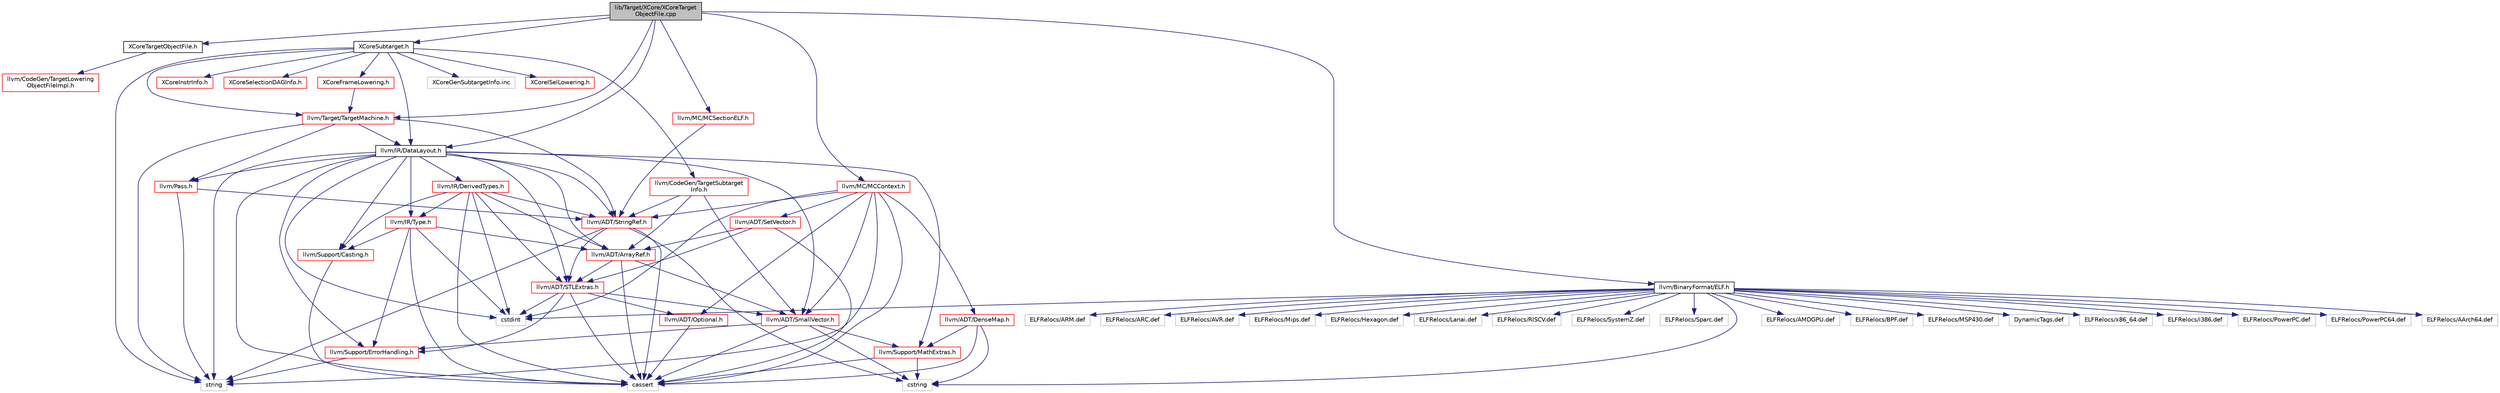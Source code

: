digraph "lib/Target/XCore/XCoreTargetObjectFile.cpp"
{
 // LATEX_PDF_SIZE
  bgcolor="transparent";
  edge [fontname="Helvetica",fontsize="10",labelfontname="Helvetica",labelfontsize="10"];
  node [fontname="Helvetica",fontsize="10",shape="box"];
  Node1 [label="lib/Target/XCore/XCoreTarget\lObjectFile.cpp",height=0.2,width=0.4,color="black", fillcolor="grey75", style="filled", fontcolor="black",tooltip=" "];
  Node1 -> Node2 [color="midnightblue",fontsize="10",style="solid",fontname="Helvetica"];
  Node2 [label="XCoreTargetObjectFile.h",height=0.2,width=0.4,color="black",URL="$XCoreTargetObjectFile_8h.html",tooltip=" "];
  Node2 -> Node3 [color="midnightblue",fontsize="10",style="solid",fontname="Helvetica"];
  Node3 [label="llvm/CodeGen/TargetLowering\lObjectFileImpl.h",height=0.2,width=0.4,color="red",URL="$TargetLoweringObjectFileImpl_8h.html",tooltip=" "];
  Node1 -> Node143 [color="midnightblue",fontsize="10",style="solid",fontname="Helvetica"];
  Node143 [label="XCoreSubtarget.h",height=0.2,width=0.4,color="black",URL="$XCoreSubtarget_8h.html",tooltip=" "];
  Node143 -> Node144 [color="midnightblue",fontsize="10",style="solid",fontname="Helvetica"];
  Node144 [label="XCoreFrameLowering.h",height=0.2,width=0.4,color="red",URL="$XCoreFrameLowering_8h.html",tooltip=" "];
  Node144 -> Node202 [color="midnightblue",fontsize="10",style="solid",fontname="Helvetica"];
  Node202 [label="llvm/Target/TargetMachine.h",height=0.2,width=0.4,color="red",URL="$llvm_2Target_2TargetMachine_8h.html",tooltip=" "];
  Node202 -> Node46 [color="midnightblue",fontsize="10",style="solid",fontname="Helvetica"];
  Node46 [label="llvm/ADT/StringRef.h",height=0.2,width=0.4,color="red",URL="$StringRef_8h.html",tooltip=" "];
  Node46 -> Node22 [color="midnightblue",fontsize="10",style="solid",fontname="Helvetica"];
  Node22 [label="llvm/ADT/STLExtras.h",height=0.2,width=0.4,color="red",URL="$STLExtras_8h.html",tooltip=" "];
  Node22 -> Node11 [color="midnightblue",fontsize="10",style="solid",fontname="Helvetica"];
  Node11 [label="llvm/ADT/Optional.h",height=0.2,width=0.4,color="red",URL="$Optional_8h.html",tooltip=" "];
  Node11 -> Node20 [color="midnightblue",fontsize="10",style="solid",fontname="Helvetica"];
  Node20 [label="cassert",height=0.2,width=0.4,color="grey75",tooltip=" "];
  Node22 -> Node23 [color="midnightblue",fontsize="10",style="solid",fontname="Helvetica"];
  Node23 [label="llvm/ADT/SmallVector.h",height=0.2,width=0.4,color="red",URL="$SmallVector_8h.html",tooltip=" "];
  Node23 -> Node28 [color="midnightblue",fontsize="10",style="solid",fontname="Helvetica"];
  Node28 [label="llvm/Support/MathExtras.h",height=0.2,width=0.4,color="red",URL="$MathExtras_8h.html",tooltip=" "];
  Node28 -> Node20 [color="midnightblue",fontsize="10",style="solid",fontname="Helvetica"];
  Node28 -> Node33 [color="midnightblue",fontsize="10",style="solid",fontname="Helvetica"];
  Node33 [label="cstring",height=0.2,width=0.4,color="grey75",tooltip=" "];
  Node23 -> Node36 [color="midnightblue",fontsize="10",style="solid",fontname="Helvetica"];
  Node36 [label="llvm/Support/ErrorHandling.h",height=0.2,width=0.4,color="red",URL="$llvm_2Support_2ErrorHandling_8h.html",tooltip=" "];
  Node36 -> Node37 [color="midnightblue",fontsize="10",style="solid",fontname="Helvetica"];
  Node37 [label="string",height=0.2,width=0.4,color="grey75",tooltip=" "];
  Node23 -> Node20 [color="midnightblue",fontsize="10",style="solid",fontname="Helvetica"];
  Node23 -> Node33 [color="midnightblue",fontsize="10",style="solid",fontname="Helvetica"];
  Node22 -> Node36 [color="midnightblue",fontsize="10",style="solid",fontname="Helvetica"];
  Node22 -> Node20 [color="midnightblue",fontsize="10",style="solid",fontname="Helvetica"];
  Node22 -> Node42 [color="midnightblue",fontsize="10",style="solid",fontname="Helvetica"];
  Node42 [label="cstdint",height=0.2,width=0.4,color="grey75",tooltip=" "];
  Node46 -> Node20 [color="midnightblue",fontsize="10",style="solid",fontname="Helvetica"];
  Node46 -> Node33 [color="midnightblue",fontsize="10",style="solid",fontname="Helvetica"];
  Node46 -> Node37 [color="midnightblue",fontsize="10",style="solid",fontname="Helvetica"];
  Node202 -> Node64 [color="midnightblue",fontsize="10",style="solid",fontname="Helvetica"];
  Node64 [label="llvm/IR/DataLayout.h",height=0.2,width=0.4,color="black",URL="$DataLayout_8h.html",tooltip=" "];
  Node64 -> Node51 [color="midnightblue",fontsize="10",style="solid",fontname="Helvetica"];
  Node51 [label="llvm/ADT/ArrayRef.h",height=0.2,width=0.4,color="red",URL="$ArrayRef_8h.html",tooltip=" "];
  Node51 -> Node23 [color="midnightblue",fontsize="10",style="solid",fontname="Helvetica"];
  Node51 -> Node22 [color="midnightblue",fontsize="10",style="solid",fontname="Helvetica"];
  Node51 -> Node20 [color="midnightblue",fontsize="10",style="solid",fontname="Helvetica"];
  Node64 -> Node22 [color="midnightblue",fontsize="10",style="solid",fontname="Helvetica"];
  Node64 -> Node23 [color="midnightblue",fontsize="10",style="solid",fontname="Helvetica"];
  Node64 -> Node46 [color="midnightblue",fontsize="10",style="solid",fontname="Helvetica"];
  Node64 -> Node65 [color="midnightblue",fontsize="10",style="solid",fontname="Helvetica"];
  Node65 [label="llvm/IR/DerivedTypes.h",height=0.2,width=0.4,color="red",URL="$DerivedTypes_8h.html",tooltip=" "];
  Node65 -> Node51 [color="midnightblue",fontsize="10",style="solid",fontname="Helvetica"];
  Node65 -> Node22 [color="midnightblue",fontsize="10",style="solid",fontname="Helvetica"];
  Node65 -> Node46 [color="midnightblue",fontsize="10",style="solid",fontname="Helvetica"];
  Node65 -> Node66 [color="midnightblue",fontsize="10",style="solid",fontname="Helvetica"];
  Node66 [label="llvm/IR/Type.h",height=0.2,width=0.4,color="red",URL="$Type_8h.html",tooltip=" "];
  Node66 -> Node51 [color="midnightblue",fontsize="10",style="solid",fontname="Helvetica"];
  Node66 -> Node63 [color="midnightblue",fontsize="10",style="solid",fontname="Helvetica"];
  Node63 [label="llvm/Support/Casting.h",height=0.2,width=0.4,color="red",URL="$Casting_8h.html",tooltip=" "];
  Node63 -> Node20 [color="midnightblue",fontsize="10",style="solid",fontname="Helvetica"];
  Node66 -> Node36 [color="midnightblue",fontsize="10",style="solid",fontname="Helvetica"];
  Node66 -> Node20 [color="midnightblue",fontsize="10",style="solid",fontname="Helvetica"];
  Node66 -> Node42 [color="midnightblue",fontsize="10",style="solid",fontname="Helvetica"];
  Node65 -> Node63 [color="midnightblue",fontsize="10",style="solid",fontname="Helvetica"];
  Node65 -> Node20 [color="midnightblue",fontsize="10",style="solid",fontname="Helvetica"];
  Node65 -> Node42 [color="midnightblue",fontsize="10",style="solid",fontname="Helvetica"];
  Node64 -> Node66 [color="midnightblue",fontsize="10",style="solid",fontname="Helvetica"];
  Node64 -> Node73 [color="midnightblue",fontsize="10",style="solid",fontname="Helvetica"];
  Node73 [label="llvm/Pass.h",height=0.2,width=0.4,color="red",URL="$Pass_8h.html",tooltip=" "];
  Node73 -> Node46 [color="midnightblue",fontsize="10",style="solid",fontname="Helvetica"];
  Node73 -> Node37 [color="midnightblue",fontsize="10",style="solid",fontname="Helvetica"];
  Node64 -> Node63 [color="midnightblue",fontsize="10",style="solid",fontname="Helvetica"];
  Node64 -> Node36 [color="midnightblue",fontsize="10",style="solid",fontname="Helvetica"];
  Node64 -> Node28 [color="midnightblue",fontsize="10",style="solid",fontname="Helvetica"];
  Node64 -> Node20 [color="midnightblue",fontsize="10",style="solid",fontname="Helvetica"];
  Node64 -> Node42 [color="midnightblue",fontsize="10",style="solid",fontname="Helvetica"];
  Node64 -> Node37 [color="midnightblue",fontsize="10",style="solid",fontname="Helvetica"];
  Node202 -> Node73 [color="midnightblue",fontsize="10",style="solid",fontname="Helvetica"];
  Node202 -> Node37 [color="midnightblue",fontsize="10",style="solid",fontname="Helvetica"];
  Node143 -> Node205 [color="midnightblue",fontsize="10",style="solid",fontname="Helvetica"];
  Node205 [label="XCoreISelLowering.h",height=0.2,width=0.4,color="red",URL="$XCoreISelLowering_8h.html",tooltip=" "];
  Node143 -> Node241 [color="midnightblue",fontsize="10",style="solid",fontname="Helvetica"];
  Node241 [label="XCoreInstrInfo.h",height=0.2,width=0.4,color="red",URL="$XCoreInstrInfo_8h.html",tooltip=" "];
  Node143 -> Node268 [color="midnightblue",fontsize="10",style="solid",fontname="Helvetica"];
  Node268 [label="XCoreSelectionDAGInfo.h",height=0.2,width=0.4,color="red",URL="$XCoreSelectionDAGInfo_8h.html",tooltip=" "];
  Node143 -> Node250 [color="midnightblue",fontsize="10",style="solid",fontname="Helvetica"];
  Node250 [label="llvm/CodeGen/TargetSubtarget\lInfo.h",height=0.2,width=0.4,color="red",URL="$TargetSubtargetInfo_8h.html",tooltip=" "];
  Node250 -> Node51 [color="midnightblue",fontsize="10",style="solid",fontname="Helvetica"];
  Node250 -> Node23 [color="midnightblue",fontsize="10",style="solid",fontname="Helvetica"];
  Node250 -> Node46 [color="midnightblue",fontsize="10",style="solid",fontname="Helvetica"];
  Node143 -> Node64 [color="midnightblue",fontsize="10",style="solid",fontname="Helvetica"];
  Node143 -> Node202 [color="midnightblue",fontsize="10",style="solid",fontname="Helvetica"];
  Node143 -> Node37 [color="midnightblue",fontsize="10",style="solid",fontname="Helvetica"];
  Node143 -> Node210 [color="midnightblue",fontsize="10",style="solid",fontname="Helvetica"];
  Node210 [label="XCoreGenSubtargetInfo.inc",height=0.2,width=0.4,color="grey75",tooltip=" "];
  Node1 -> Node270 [color="midnightblue",fontsize="10",style="solid",fontname="Helvetica"];
  Node270 [label="llvm/BinaryFormat/ELF.h",height=0.2,width=0.4,color="black",URL="$BinaryFormat_2ELF_8h.html",tooltip=" "];
  Node270 -> Node42 [color="midnightblue",fontsize="10",style="solid",fontname="Helvetica"];
  Node270 -> Node33 [color="midnightblue",fontsize="10",style="solid",fontname="Helvetica"];
  Node270 -> Node271 [color="midnightblue",fontsize="10",style="solid",fontname="Helvetica"];
  Node271 [label="ELFRelocs/x86_64.def",height=0.2,width=0.4,color="grey75",tooltip=" "];
  Node270 -> Node272 [color="midnightblue",fontsize="10",style="solid",fontname="Helvetica"];
  Node272 [label="ELFRelocs/i386.def",height=0.2,width=0.4,color="grey75",tooltip=" "];
  Node270 -> Node273 [color="midnightblue",fontsize="10",style="solid",fontname="Helvetica"];
  Node273 [label="ELFRelocs/PowerPC.def",height=0.2,width=0.4,color="grey75",tooltip=" "];
  Node270 -> Node274 [color="midnightblue",fontsize="10",style="solid",fontname="Helvetica"];
  Node274 [label="ELFRelocs/PowerPC64.def",height=0.2,width=0.4,color="grey75",tooltip=" "];
  Node270 -> Node275 [color="midnightblue",fontsize="10",style="solid",fontname="Helvetica"];
  Node275 [label="ELFRelocs/AArch64.def",height=0.2,width=0.4,color="grey75",tooltip=" "];
  Node270 -> Node276 [color="midnightblue",fontsize="10",style="solid",fontname="Helvetica"];
  Node276 [label="ELFRelocs/ARM.def",height=0.2,width=0.4,color="grey75",tooltip=" "];
  Node270 -> Node277 [color="midnightblue",fontsize="10",style="solid",fontname="Helvetica"];
  Node277 [label="ELFRelocs/ARC.def",height=0.2,width=0.4,color="grey75",tooltip=" "];
  Node270 -> Node278 [color="midnightblue",fontsize="10",style="solid",fontname="Helvetica"];
  Node278 [label="ELFRelocs/AVR.def",height=0.2,width=0.4,color="grey75",tooltip=" "];
  Node270 -> Node279 [color="midnightblue",fontsize="10",style="solid",fontname="Helvetica"];
  Node279 [label="ELFRelocs/Mips.def",height=0.2,width=0.4,color="grey75",tooltip=" "];
  Node270 -> Node280 [color="midnightblue",fontsize="10",style="solid",fontname="Helvetica"];
  Node280 [label="ELFRelocs/Hexagon.def",height=0.2,width=0.4,color="grey75",tooltip=" "];
  Node270 -> Node281 [color="midnightblue",fontsize="10",style="solid",fontname="Helvetica"];
  Node281 [label="ELFRelocs/Lanai.def",height=0.2,width=0.4,color="grey75",tooltip=" "];
  Node270 -> Node282 [color="midnightblue",fontsize="10",style="solid",fontname="Helvetica"];
  Node282 [label="ELFRelocs/RISCV.def",height=0.2,width=0.4,color="grey75",tooltip=" "];
  Node270 -> Node283 [color="midnightblue",fontsize="10",style="solid",fontname="Helvetica"];
  Node283 [label="ELFRelocs/SystemZ.def",height=0.2,width=0.4,color="grey75",tooltip=" "];
  Node270 -> Node284 [color="midnightblue",fontsize="10",style="solid",fontname="Helvetica"];
  Node284 [label="ELFRelocs/Sparc.def",height=0.2,width=0.4,color="grey75",tooltip=" "];
  Node270 -> Node285 [color="midnightblue",fontsize="10",style="solid",fontname="Helvetica"];
  Node285 [label="ELFRelocs/AMDGPU.def",height=0.2,width=0.4,color="grey75",tooltip=" "];
  Node270 -> Node286 [color="midnightblue",fontsize="10",style="solid",fontname="Helvetica"];
  Node286 [label="ELFRelocs/BPF.def",height=0.2,width=0.4,color="grey75",tooltip=" "];
  Node270 -> Node287 [color="midnightblue",fontsize="10",style="solid",fontname="Helvetica"];
  Node287 [label="ELFRelocs/MSP430.def",height=0.2,width=0.4,color="grey75",tooltip=" "];
  Node270 -> Node288 [color="midnightblue",fontsize="10",style="solid",fontname="Helvetica"];
  Node288 [label="DynamicTags.def",height=0.2,width=0.4,color="grey75",tooltip=" "];
  Node1 -> Node64 [color="midnightblue",fontsize="10",style="solid",fontname="Helvetica"];
  Node1 -> Node289 [color="midnightblue",fontsize="10",style="solid",fontname="Helvetica"];
  Node289 [label="llvm/MC/MCContext.h",height=0.2,width=0.4,color="red",URL="$MCContext_8h.html",tooltip=" "];
  Node289 -> Node79 [color="midnightblue",fontsize="10",style="solid",fontname="Helvetica"];
  Node79 [label="llvm/ADT/DenseMap.h",height=0.2,width=0.4,color="red",URL="$DenseMap_8h.html",tooltip=" "];
  Node79 -> Node28 [color="midnightblue",fontsize="10",style="solid",fontname="Helvetica"];
  Node79 -> Node20 [color="midnightblue",fontsize="10",style="solid",fontname="Helvetica"];
  Node79 -> Node33 [color="midnightblue",fontsize="10",style="solid",fontname="Helvetica"];
  Node289 -> Node11 [color="midnightblue",fontsize="10",style="solid",fontname="Helvetica"];
  Node289 -> Node212 [color="midnightblue",fontsize="10",style="solid",fontname="Helvetica"];
  Node212 [label="llvm/ADT/SetVector.h",height=0.2,width=0.4,color="red",URL="$SetVector_8h.html",tooltip=" "];
  Node212 -> Node51 [color="midnightblue",fontsize="10",style="solid",fontname="Helvetica"];
  Node212 -> Node22 [color="midnightblue",fontsize="10",style="solid",fontname="Helvetica"];
  Node212 -> Node20 [color="midnightblue",fontsize="10",style="solid",fontname="Helvetica"];
  Node289 -> Node23 [color="midnightblue",fontsize="10",style="solid",fontname="Helvetica"];
  Node289 -> Node46 [color="midnightblue",fontsize="10",style="solid",fontname="Helvetica"];
  Node289 -> Node20 [color="midnightblue",fontsize="10",style="solid",fontname="Helvetica"];
  Node289 -> Node42 [color="midnightblue",fontsize="10",style="solid",fontname="Helvetica"];
  Node289 -> Node37 [color="midnightblue",fontsize="10",style="solid",fontname="Helvetica"];
  Node1 -> Node299 [color="midnightblue",fontsize="10",style="solid",fontname="Helvetica"];
  Node299 [label="llvm/MC/MCSectionELF.h",height=0.2,width=0.4,color="red",URL="$MCSectionELF_8h.html",tooltip=" "];
  Node299 -> Node46 [color="midnightblue",fontsize="10",style="solid",fontname="Helvetica"];
  Node1 -> Node202 [color="midnightblue",fontsize="10",style="solid",fontname="Helvetica"];
}
